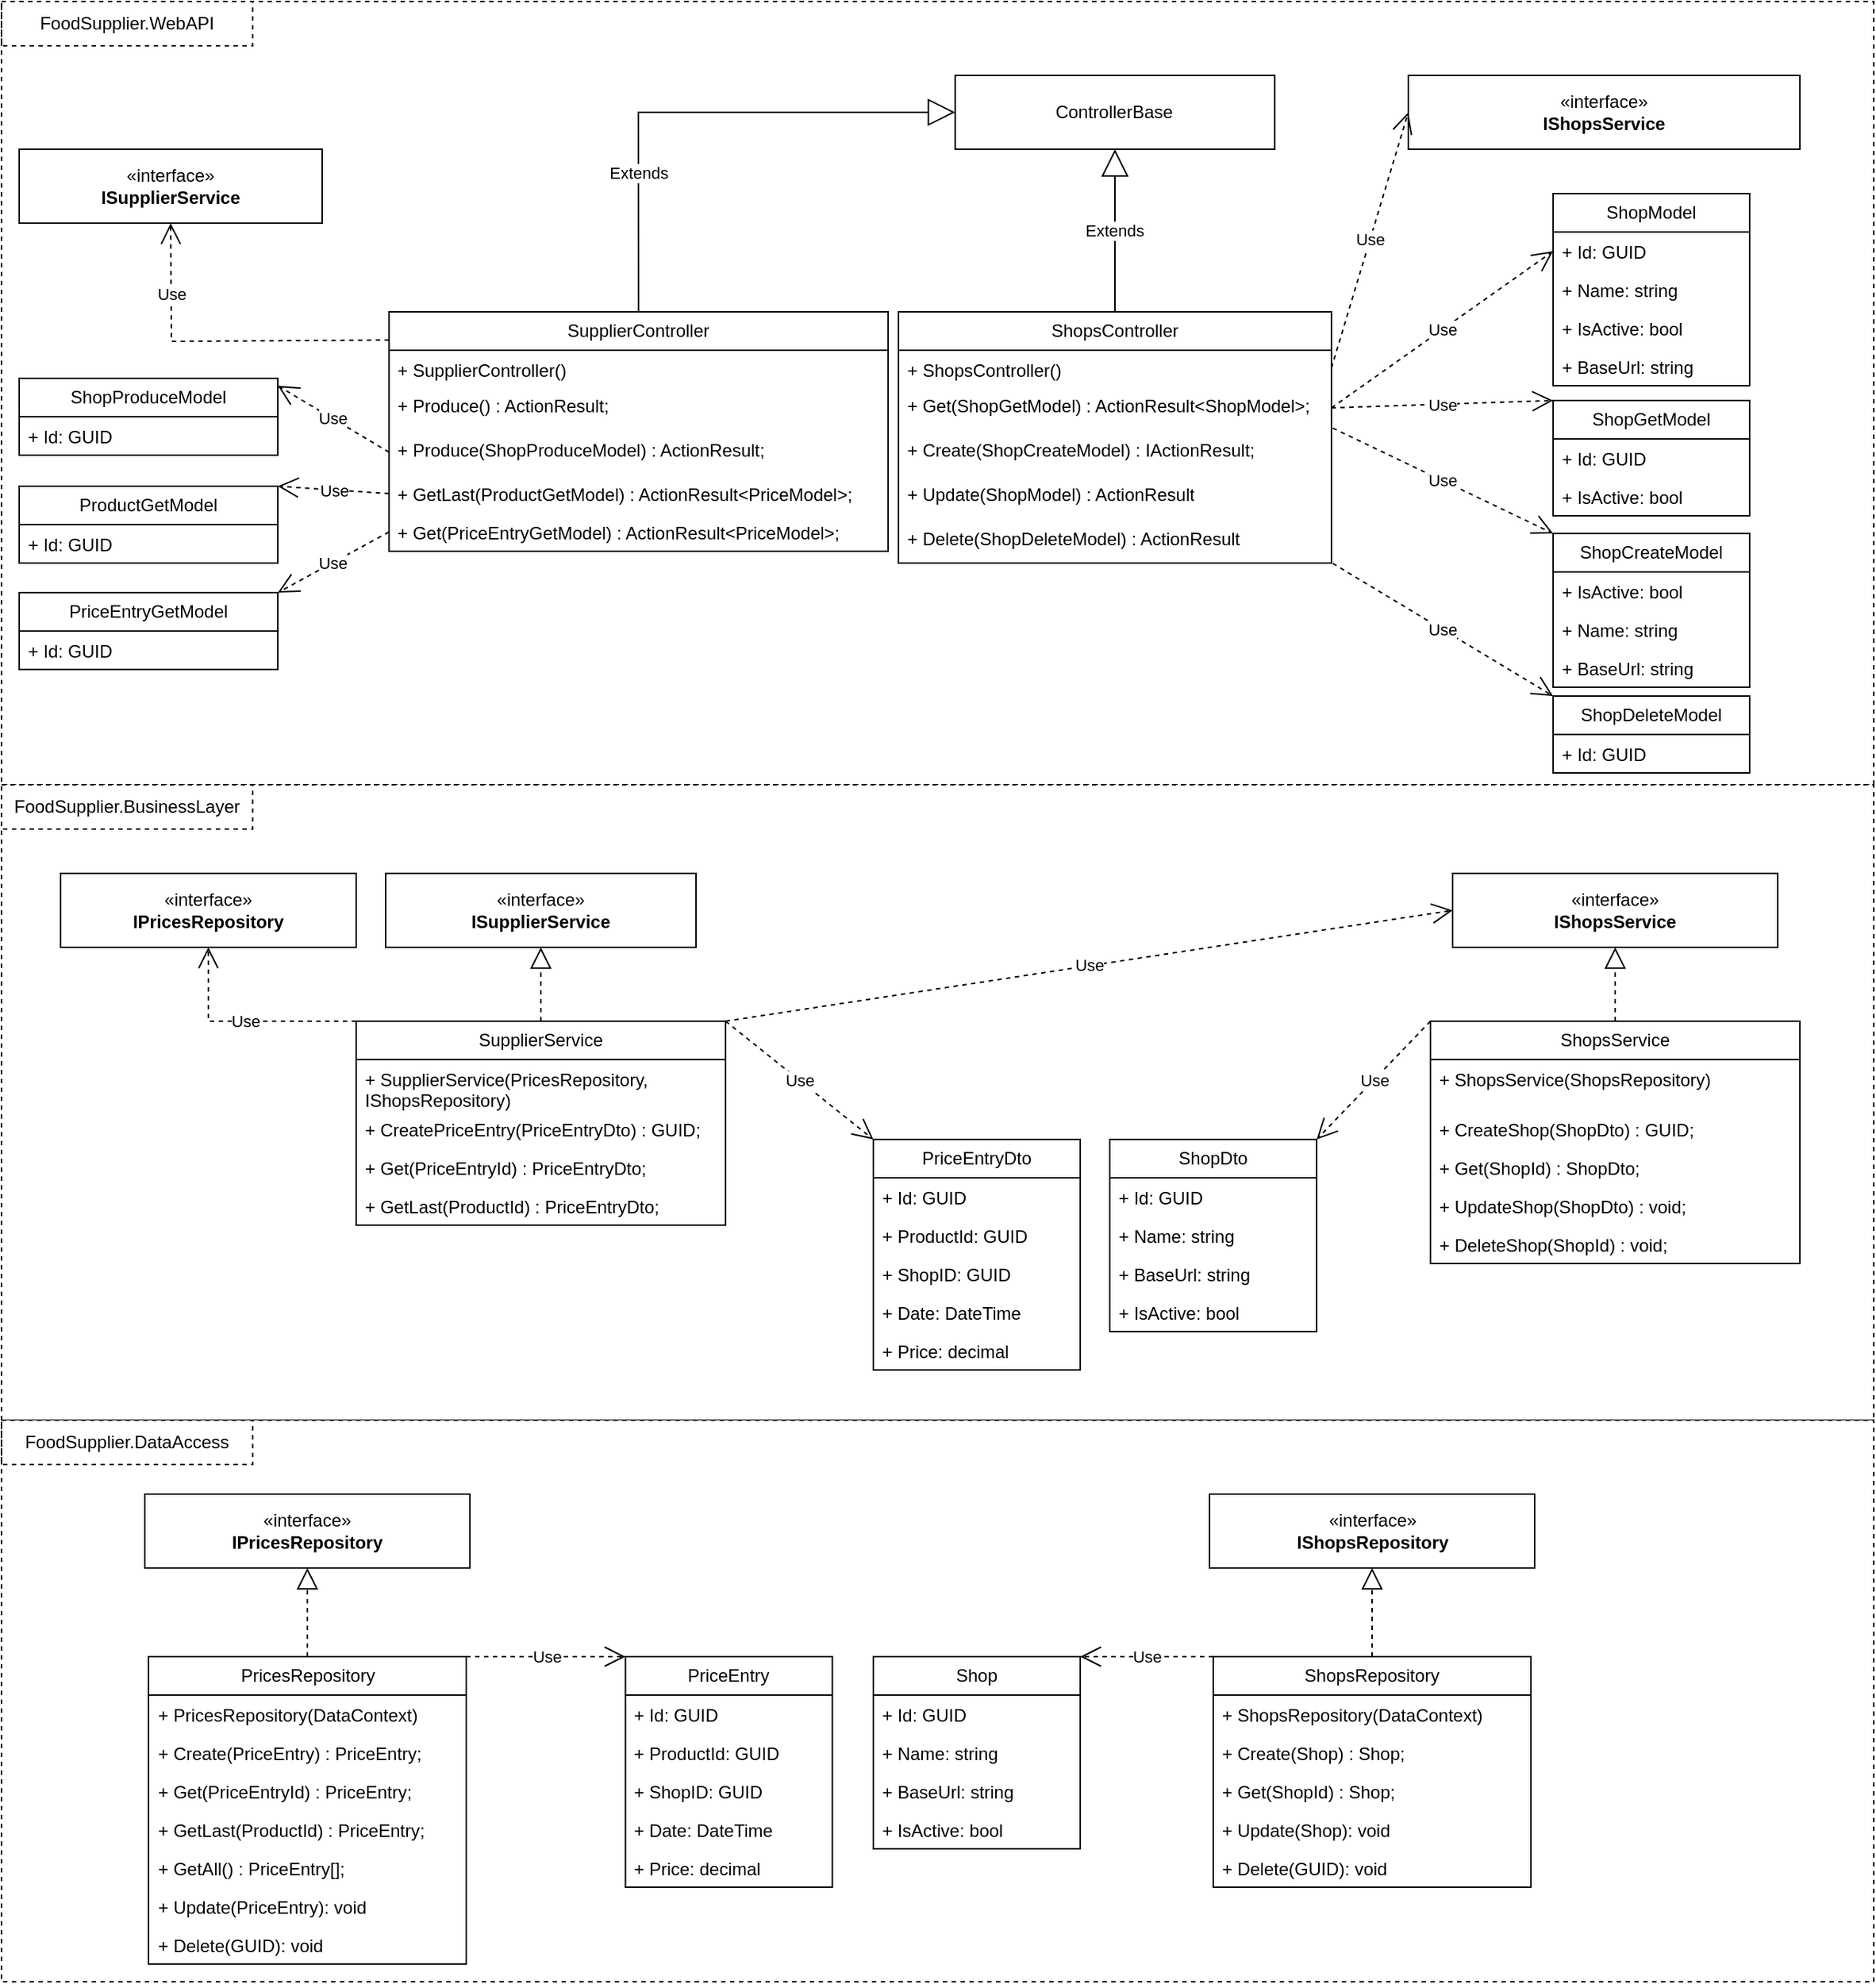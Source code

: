 <mxfile version="24.0.4" type="device">
  <diagram name="Страница — 1" id="pndvSQzrNUnPujKketo5">
    <mxGraphModel dx="2202" dy="2287" grid="1" gridSize="10" guides="1" tooltips="1" connect="1" arrows="1" fold="1" page="1" pageScale="1" pageWidth="827" pageHeight="1169" math="0" shadow="0">
      <root>
        <mxCell id="0" />
        <mxCell id="1" parent="0" />
        <mxCell id="Wt44uC0tgwkX4twTwvik-1" value="" style="rounded=0;whiteSpace=wrap;html=1;dashed=1;" vertex="1" parent="1">
          <mxGeometry x="-790" y="-1150" width="1267" height="530" as="geometry" />
        </mxCell>
        <mxCell id="Wt44uC0tgwkX4twTwvik-2" value="" style="rounded=0;whiteSpace=wrap;html=1;dashed=1;" vertex="1" parent="1">
          <mxGeometry x="-790" y="-620" width="1267" height="430" as="geometry" />
        </mxCell>
        <mxCell id="Wt44uC0tgwkX4twTwvik-3" value="" style="rounded=0;whiteSpace=wrap;html=1;dashed=1;" vertex="1" parent="1">
          <mxGeometry x="-790" y="-190" width="1267" height="380" as="geometry" />
        </mxCell>
        <mxCell id="Wt44uC0tgwkX4twTwvik-21" value="FoodSupplier.BusinessLayer" style="text;html=1;strokeColor=default;fillColor=none;align=center;verticalAlign=middle;whiteSpace=wrap;rounded=0;dashed=1;" vertex="1" parent="1">
          <mxGeometry x="-790" y="-620" width="170" height="30" as="geometry" />
        </mxCell>
        <mxCell id="Wt44uC0tgwkX4twTwvik-22" value="FoodSupplier.DataAccess" style="text;html=1;strokeColor=default;fillColor=none;align=center;verticalAlign=middle;whiteSpace=wrap;rounded=0;dashed=1;" vertex="1" parent="1">
          <mxGeometry x="-790" y="-190" width="170" height="30" as="geometry" />
        </mxCell>
        <mxCell id="Wt44uC0tgwkX4twTwvik-23" value="PricesRepository" style="swimlane;fontStyle=0;childLayout=stackLayout;horizontal=1;startSize=26;fillColor=none;horizontalStack=0;resizeParent=1;resizeParentMax=0;resizeLast=0;collapsible=1;marginBottom=0;whiteSpace=wrap;html=1;" vertex="1" parent="1">
          <mxGeometry x="-690.5" y="-30" width="215" height="208" as="geometry" />
        </mxCell>
        <mxCell id="Wt44uC0tgwkX4twTwvik-24" value="&lt;div style=&quot;text-align: center;&quot;&gt;+ PricesRepository(DataContext)&lt;/div&gt;" style="text;strokeColor=none;fillColor=none;align=left;verticalAlign=top;spacingLeft=4;spacingRight=4;overflow=hidden;rotatable=0;points=[[0,0.5],[1,0.5]];portConstraint=eastwest;whiteSpace=wrap;html=1;" vertex="1" parent="Wt44uC0tgwkX4twTwvik-23">
          <mxGeometry y="26" width="215" height="26" as="geometry" />
        </mxCell>
        <mxCell id="Wt44uC0tgwkX4twTwvik-25" value="+ Create(PriceEntry) : PriceEntry;" style="text;strokeColor=none;fillColor=none;align=left;verticalAlign=top;spacingLeft=4;spacingRight=4;overflow=hidden;rotatable=0;points=[[0,0.5],[1,0.5]];portConstraint=eastwest;whiteSpace=wrap;html=1;" vertex="1" parent="Wt44uC0tgwkX4twTwvik-23">
          <mxGeometry y="52" width="215" height="26" as="geometry" />
        </mxCell>
        <mxCell id="Wt44uC0tgwkX4twTwvik-138" value="+ Get(PriceEntryId) : PriceEntry;" style="text;strokeColor=none;fillColor=none;align=left;verticalAlign=top;spacingLeft=4;spacingRight=4;overflow=hidden;rotatable=0;points=[[0,0.5],[1,0.5]];portConstraint=eastwest;whiteSpace=wrap;html=1;" vertex="1" parent="Wt44uC0tgwkX4twTwvik-23">
          <mxGeometry y="78" width="215" height="26" as="geometry" />
        </mxCell>
        <mxCell id="Wt44uC0tgwkX4twTwvik-139" value="+ GetLast(ProductId) : PriceEntry;" style="text;strokeColor=none;fillColor=none;align=left;verticalAlign=top;spacingLeft=4;spacingRight=4;overflow=hidden;rotatable=0;points=[[0,0.5],[1,0.5]];portConstraint=eastwest;whiteSpace=wrap;html=1;" vertex="1" parent="Wt44uC0tgwkX4twTwvik-23">
          <mxGeometry y="104" width="215" height="26" as="geometry" />
        </mxCell>
        <mxCell id="Wt44uC0tgwkX4twTwvik-26" value="+ GetAll() : PriceEntry[];" style="text;strokeColor=none;fillColor=none;align=left;verticalAlign=top;spacingLeft=4;spacingRight=4;overflow=hidden;rotatable=0;points=[[0,0.5],[1,0.5]];portConstraint=eastwest;whiteSpace=wrap;html=1;" vertex="1" parent="Wt44uC0tgwkX4twTwvik-23">
          <mxGeometry y="130" width="215" height="26" as="geometry" />
        </mxCell>
        <mxCell id="Wt44uC0tgwkX4twTwvik-27" value="+ Update(PriceEntry): void" style="text;strokeColor=none;fillColor=none;align=left;verticalAlign=top;spacingLeft=4;spacingRight=4;overflow=hidden;rotatable=0;points=[[0,0.5],[1,0.5]];portConstraint=eastwest;whiteSpace=wrap;html=1;" vertex="1" parent="Wt44uC0tgwkX4twTwvik-23">
          <mxGeometry y="156" width="215" height="26" as="geometry" />
        </mxCell>
        <mxCell id="Wt44uC0tgwkX4twTwvik-28" value="+ Delete(GUID): void" style="text;strokeColor=none;fillColor=none;align=left;verticalAlign=top;spacingLeft=4;spacingRight=4;overflow=hidden;rotatable=0;points=[[0,0.5],[1,0.5]];portConstraint=eastwest;whiteSpace=wrap;html=1;" vertex="1" parent="Wt44uC0tgwkX4twTwvik-23">
          <mxGeometry y="182" width="215" height="26" as="geometry" />
        </mxCell>
        <mxCell id="Wt44uC0tgwkX4twTwvik-29" value="«interface»&lt;br&gt;&lt;b&gt;IPricesRepository&lt;/b&gt;" style="html=1;whiteSpace=wrap;" vertex="1" parent="1">
          <mxGeometry x="-693" y="-140" width="220" height="50" as="geometry" />
        </mxCell>
        <mxCell id="Wt44uC0tgwkX4twTwvik-30" value="" style="endArrow=block;dashed=1;endFill=0;endSize=12;html=1;rounded=0;entryX=0.5;entryY=1;entryDx=0;entryDy=0;exitX=0.5;exitY=0;exitDx=0;exitDy=0;" edge="1" parent="1" source="Wt44uC0tgwkX4twTwvik-23" target="Wt44uC0tgwkX4twTwvik-29">
          <mxGeometry width="160" relative="1" as="geometry">
            <mxPoint x="-582.5" y="-40" as="sourcePoint" />
            <mxPoint x="-780.5" y="-111" as="targetPoint" />
          </mxGeometry>
        </mxCell>
        <mxCell id="Wt44uC0tgwkX4twTwvik-31" value="Shop" style="swimlane;fontStyle=0;childLayout=stackLayout;horizontal=1;startSize=26;fillColor=none;horizontalStack=0;resizeParent=1;resizeParentMax=0;resizeLast=0;collapsible=1;marginBottom=0;whiteSpace=wrap;html=1;" vertex="1" parent="1">
          <mxGeometry x="-200" y="-30" width="140" height="130" as="geometry" />
        </mxCell>
        <mxCell id="Wt44uC0tgwkX4twTwvik-32" value="+ Id: GUID" style="text;strokeColor=none;fillColor=none;align=left;verticalAlign=top;spacingLeft=4;spacingRight=4;overflow=hidden;rotatable=0;points=[[0,0.5],[1,0.5]];portConstraint=eastwest;whiteSpace=wrap;html=1;" vertex="1" parent="Wt44uC0tgwkX4twTwvik-31">
          <mxGeometry y="26" width="140" height="26" as="geometry" />
        </mxCell>
        <mxCell id="Wt44uC0tgwkX4twTwvik-199" value="+ Name: string" style="text;strokeColor=none;fillColor=none;align=left;verticalAlign=top;spacingLeft=4;spacingRight=4;overflow=hidden;rotatable=0;points=[[0,0.5],[1,0.5]];portConstraint=eastwest;whiteSpace=wrap;html=1;" vertex="1" parent="Wt44uC0tgwkX4twTwvik-31">
          <mxGeometry y="52" width="140" height="26" as="geometry" />
        </mxCell>
        <mxCell id="Wt44uC0tgwkX4twTwvik-110" value="+ BaseUrl: string" style="text;strokeColor=none;fillColor=none;align=left;verticalAlign=top;spacingLeft=4;spacingRight=4;overflow=hidden;rotatable=0;points=[[0,0.5],[1,0.5]];portConstraint=eastwest;whiteSpace=wrap;html=1;" vertex="1" parent="Wt44uC0tgwkX4twTwvik-31">
          <mxGeometry y="78" width="140" height="26" as="geometry" />
        </mxCell>
        <mxCell id="Wt44uC0tgwkX4twTwvik-111" value="+ IsActive: bool" style="text;strokeColor=none;fillColor=none;align=left;verticalAlign=top;spacingLeft=4;spacingRight=4;overflow=hidden;rotatable=0;points=[[0,0.5],[1,0.5]];portConstraint=eastwest;whiteSpace=wrap;html=1;" vertex="1" parent="Wt44uC0tgwkX4twTwvik-31">
          <mxGeometry y="104" width="140" height="26" as="geometry" />
        </mxCell>
        <mxCell id="Wt44uC0tgwkX4twTwvik-39" value="FoodSupplier.WebAPI" style="text;html=1;strokeColor=default;fillColor=none;align=center;verticalAlign=middle;whiteSpace=wrap;rounded=0;dashed=1;" vertex="1" parent="1">
          <mxGeometry x="-790" y="-1150" width="170" height="30" as="geometry" />
        </mxCell>
        <mxCell id="Wt44uC0tgwkX4twTwvik-41" value="Use" style="endArrow=open;endSize=12;dashed=1;html=1;rounded=0;entryX=1;entryY=0;entryDx=0;entryDy=0;exitX=0;exitY=0;exitDx=0;exitDy=0;" edge="1" parent="1" target="Wt44uC0tgwkX4twTwvik-31" source="Wt44uC0tgwkX4twTwvik-154">
          <mxGeometry width="160" relative="1" as="geometry">
            <mxPoint x="-473" y="-20" as="sourcePoint" />
            <mxPoint x="-430" y="-102.5" as="targetPoint" />
          </mxGeometry>
        </mxCell>
        <mxCell id="Wt44uC0tgwkX4twTwvik-42" value="ShopsController" style="swimlane;fontStyle=0;childLayout=stackLayout;horizontal=1;startSize=26;fillColor=none;horizontalStack=0;resizeParent=1;resizeParentMax=0;resizeLast=0;collapsible=1;marginBottom=0;whiteSpace=wrap;html=1;" vertex="1" parent="1">
          <mxGeometry x="-183" y="-940" width="293" height="170" as="geometry" />
        </mxCell>
        <mxCell id="Wt44uC0tgwkX4twTwvik-43" value="&lt;div style=&quot;text-align: center;&quot;&gt;+ ShopsController()&lt;/div&gt;&lt;b style=&quot;border-color: var(--border-color); text-align: center;&quot;&gt;&lt;br&gt;&lt;/b&gt;" style="text;strokeColor=none;fillColor=none;align=left;verticalAlign=top;spacingLeft=4;spacingRight=4;overflow=hidden;rotatable=0;points=[[0,0.5],[1,0.5]];portConstraint=eastwest;whiteSpace=wrap;html=1;" vertex="1" parent="Wt44uC0tgwkX4twTwvik-42">
          <mxGeometry y="26" width="293" height="24" as="geometry" />
        </mxCell>
        <mxCell id="Wt44uC0tgwkX4twTwvik-182" value="+ Get(ShopGetModel) : ActionResult&amp;lt;ShopModel&amp;gt;;" style="text;strokeColor=none;fillColor=none;align=left;verticalAlign=top;spacingLeft=4;spacingRight=4;overflow=hidden;rotatable=0;points=[[0,0.5],[1,0.5]];portConstraint=eastwest;whiteSpace=wrap;html=1;" vertex="1" parent="Wt44uC0tgwkX4twTwvik-42">
          <mxGeometry y="50" width="293" height="30" as="geometry" />
        </mxCell>
        <mxCell id="Wt44uC0tgwkX4twTwvik-44" value="+ Create(ShopCreateModel) : IActionResult;" style="text;strokeColor=none;fillColor=none;align=left;verticalAlign=top;spacingLeft=4;spacingRight=4;overflow=hidden;rotatable=0;points=[[0,0.5],[1,0.5]];portConstraint=eastwest;whiteSpace=wrap;html=1;" vertex="1" parent="Wt44uC0tgwkX4twTwvik-42">
          <mxGeometry y="80" width="293" height="30" as="geometry" />
        </mxCell>
        <mxCell id="Wt44uC0tgwkX4twTwvik-180" value="+ Update(ShopModel) : ActionResult" style="text;strokeColor=none;fillColor=none;align=left;verticalAlign=top;spacingLeft=4;spacingRight=4;overflow=hidden;rotatable=0;points=[[0,0.5],[1,0.5]];portConstraint=eastwest;whiteSpace=wrap;html=1;" vertex="1" parent="Wt44uC0tgwkX4twTwvik-42">
          <mxGeometry y="110" width="293" height="30" as="geometry" />
        </mxCell>
        <mxCell id="Wt44uC0tgwkX4twTwvik-181" value="+ Delete(ShopDeleteModel) : ActionResult" style="text;strokeColor=none;fillColor=none;align=left;verticalAlign=top;spacingLeft=4;spacingRight=4;overflow=hidden;rotatable=0;points=[[0,0.5],[1,0.5]];portConstraint=eastwest;whiteSpace=wrap;html=1;" vertex="1" parent="Wt44uC0tgwkX4twTwvik-42">
          <mxGeometry y="140" width="293" height="30" as="geometry" />
        </mxCell>
        <mxCell id="Wt44uC0tgwkX4twTwvik-67" value="Extends" style="endArrow=block;endSize=16;endFill=0;html=1;rounded=0;entryX=0.5;entryY=1;entryDx=0;entryDy=0;" edge="1" parent="1" source="Wt44uC0tgwkX4twTwvik-42" target="Wt44uC0tgwkX4twTwvik-68">
          <mxGeometry width="160" relative="1" as="geometry">
            <mxPoint x="137" y="-850" as="sourcePoint" />
            <mxPoint x="208.392" y="-991" as="targetPoint" />
          </mxGeometry>
        </mxCell>
        <mxCell id="Wt44uC0tgwkX4twTwvik-68" value="ControllerBase" style="html=1;whiteSpace=wrap;" vertex="1" parent="1">
          <mxGeometry x="-144.63" y="-1100" width="216.25" height="50" as="geometry" />
        </mxCell>
        <mxCell id="Wt44uC0tgwkX4twTwvik-70" value="«interface»&lt;br&gt;&lt;b&gt;IShopsService&lt;/b&gt;" style="html=1;whiteSpace=wrap;" vertex="1" parent="1">
          <mxGeometry x="162" y="-1100" width="265" height="50" as="geometry" />
        </mxCell>
        <mxCell id="Wt44uC0tgwkX4twTwvik-73" value="Use" style="endArrow=open;endSize=12;dashed=1;html=1;rounded=0;entryX=0;entryY=0.5;entryDx=0;entryDy=0;exitX=1;exitY=0.5;exitDx=0;exitDy=0;" edge="1" parent="1" source="Wt44uC0tgwkX4twTwvik-43" target="Wt44uC0tgwkX4twTwvik-70">
          <mxGeometry width="160" relative="1" as="geometry">
            <mxPoint x="197" y="-730" as="sourcePoint" />
            <mxPoint x="357" y="-730" as="targetPoint" />
          </mxGeometry>
        </mxCell>
        <mxCell id="Wt44uC0tgwkX4twTwvik-75" value="ShopModel" style="swimlane;fontStyle=0;childLayout=stackLayout;horizontal=1;startSize=26;fillColor=none;horizontalStack=0;resizeParent=1;resizeParentMax=0;resizeLast=0;collapsible=1;marginBottom=0;whiteSpace=wrap;html=1;" vertex="1" parent="1">
          <mxGeometry x="260" y="-1020" width="133" height="130" as="geometry" />
        </mxCell>
        <mxCell id="Wt44uC0tgwkX4twTwvik-76" value="+ Id: GUID" style="text;strokeColor=none;fillColor=none;align=left;verticalAlign=top;spacingLeft=4;spacingRight=4;overflow=hidden;rotatable=0;points=[[0,0.5],[1,0.5]];portConstraint=eastwest;whiteSpace=wrap;html=1;" vertex="1" parent="Wt44uC0tgwkX4twTwvik-75">
          <mxGeometry y="26" width="133" height="26" as="geometry" />
        </mxCell>
        <mxCell id="Wt44uC0tgwkX4twTwvik-204" value="+ Name: string" style="text;strokeColor=none;fillColor=none;align=left;verticalAlign=top;spacingLeft=4;spacingRight=4;overflow=hidden;rotatable=0;points=[[0,0.5],[1,0.5]];portConstraint=eastwest;whiteSpace=wrap;html=1;" vertex="1" parent="Wt44uC0tgwkX4twTwvik-75">
          <mxGeometry y="52" width="133" height="26" as="geometry" />
        </mxCell>
        <mxCell id="Wt44uC0tgwkX4twTwvik-184" value="+ IsActive: bool" style="text;strokeColor=none;fillColor=none;align=left;verticalAlign=top;spacingLeft=4;spacingRight=4;overflow=hidden;rotatable=0;points=[[0,0.5],[1,0.5]];portConstraint=eastwest;whiteSpace=wrap;html=1;" vertex="1" parent="Wt44uC0tgwkX4twTwvik-75">
          <mxGeometry y="78" width="133" height="26" as="geometry" />
        </mxCell>
        <mxCell id="Wt44uC0tgwkX4twTwvik-183" value="+ BaseUrl: string" style="text;strokeColor=none;fillColor=none;align=left;verticalAlign=top;spacingLeft=4;spacingRight=4;overflow=hidden;rotatable=0;points=[[0,0.5],[1,0.5]];portConstraint=eastwest;whiteSpace=wrap;html=1;" vertex="1" parent="Wt44uC0tgwkX4twTwvik-75">
          <mxGeometry y="104" width="133" height="26" as="geometry" />
        </mxCell>
        <mxCell id="Wt44uC0tgwkX4twTwvik-77" value="Use" style="endArrow=open;endSize=12;dashed=1;html=1;rounded=0;entryX=0;entryY=0.5;entryDx=0;entryDy=0;exitX=1;exitY=0.5;exitDx=0;exitDy=0;" edge="1" parent="1" source="Wt44uC0tgwkX4twTwvik-182" target="Wt44uC0tgwkX4twTwvik-76">
          <mxGeometry width="160" relative="1" as="geometry">
            <mxPoint x="197" y="-730" as="sourcePoint" />
            <mxPoint x="357" y="-730" as="targetPoint" />
          </mxGeometry>
        </mxCell>
        <mxCell id="Wt44uC0tgwkX4twTwvik-83" value="SupplierController" style="swimlane;fontStyle=0;childLayout=stackLayout;horizontal=1;startSize=26;fillColor=none;horizontalStack=0;resizeParent=1;resizeParentMax=0;resizeLast=0;collapsible=1;marginBottom=0;whiteSpace=wrap;html=1;" vertex="1" parent="1">
          <mxGeometry x="-527.75" y="-940" width="337.75" height="162" as="geometry" />
        </mxCell>
        <mxCell id="Wt44uC0tgwkX4twTwvik-84" value="&lt;div style=&quot;text-align: center;&quot;&gt;+ SupplierController()&lt;/div&gt;&lt;b style=&quot;border-color: var(--border-color); text-align: center;&quot;&gt;&lt;br&gt;&lt;/b&gt;" style="text;strokeColor=none;fillColor=none;align=left;verticalAlign=top;spacingLeft=4;spacingRight=4;overflow=hidden;rotatable=0;points=[[0,0.5],[1,0.5]];portConstraint=eastwest;whiteSpace=wrap;html=1;" vertex="1" parent="Wt44uC0tgwkX4twTwvik-83">
          <mxGeometry y="26" width="337.75" height="24" as="geometry" />
        </mxCell>
        <mxCell id="Wt44uC0tgwkX4twTwvik-86" value="+ Produce() : ActionResult;" style="text;strokeColor=none;fillColor=none;align=left;verticalAlign=top;spacingLeft=4;spacingRight=4;overflow=hidden;rotatable=0;points=[[0,0.5],[1,0.5]];portConstraint=eastwest;whiteSpace=wrap;html=1;" vertex="1" parent="Wt44uC0tgwkX4twTwvik-83">
          <mxGeometry y="50" width="337.75" height="30" as="geometry" />
        </mxCell>
        <mxCell id="Wt44uC0tgwkX4twTwvik-208" value="+ Produce(ShopProduceModel) : ActionResult;" style="text;strokeColor=none;fillColor=none;align=left;verticalAlign=top;spacingLeft=4;spacingRight=4;overflow=hidden;rotatable=0;points=[[0,0.5],[1,0.5]];portConstraint=eastwest;whiteSpace=wrap;html=1;" vertex="1" parent="Wt44uC0tgwkX4twTwvik-83">
          <mxGeometry y="80" width="337.75" height="30" as="geometry" />
        </mxCell>
        <mxCell id="Wt44uC0tgwkX4twTwvik-207" value="+ GetLast(ProductGetModel) : ActionResult&amp;lt;PriceModel&amp;gt;;" style="text;strokeColor=none;fillColor=none;align=left;verticalAlign=top;spacingLeft=4;spacingRight=4;overflow=hidden;rotatable=0;points=[[0,0.5],[1,0.5]];portConstraint=eastwest;whiteSpace=wrap;html=1;" vertex="1" parent="Wt44uC0tgwkX4twTwvik-83">
          <mxGeometry y="110" width="337.75" height="26" as="geometry" />
        </mxCell>
        <mxCell id="Wt44uC0tgwkX4twTwvik-206" value="+ Get(PriceEntryGetModel) : ActionResult&amp;lt;PriceModel&amp;gt;;" style="text;strokeColor=none;fillColor=none;align=left;verticalAlign=top;spacingLeft=4;spacingRight=4;overflow=hidden;rotatable=0;points=[[0,0.5],[1,0.5]];portConstraint=eastwest;whiteSpace=wrap;html=1;" vertex="1" parent="Wt44uC0tgwkX4twTwvik-83">
          <mxGeometry y="136" width="337.75" height="26" as="geometry" />
        </mxCell>
        <mxCell id="Wt44uC0tgwkX4twTwvik-89" value="Extends" style="endArrow=block;endSize=16;endFill=0;html=1;rounded=0;entryX=0;entryY=0.5;entryDx=0;entryDy=0;exitX=0.5;exitY=0;exitDx=0;exitDy=0;" edge="1" parent="1" source="Wt44uC0tgwkX4twTwvik-83" target="Wt44uC0tgwkX4twTwvik-68">
          <mxGeometry x="-0.461" width="160" relative="1" as="geometry">
            <mxPoint x="-363" y="-750" as="sourcePoint" />
            <mxPoint x="-203" y="-750" as="targetPoint" />
            <Array as="points">
              <mxPoint x="-359" y="-1075" />
            </Array>
            <mxPoint as="offset" />
          </mxGeometry>
        </mxCell>
        <mxCell id="Wt44uC0tgwkX4twTwvik-91" value="«interface»&lt;br&gt;&lt;b&gt;ISupplierService&lt;/b&gt;" style="html=1;whiteSpace=wrap;" vertex="1" parent="1">
          <mxGeometry x="-778" y="-1050" width="205" height="50" as="geometry" />
        </mxCell>
        <mxCell id="Wt44uC0tgwkX4twTwvik-93" value="Use" style="endArrow=open;endSize=12;dashed=1;html=1;rounded=0;entryX=0.5;entryY=1;entryDx=0;entryDy=0;exitX=0;exitY=0.118;exitDx=0;exitDy=0;exitPerimeter=0;" edge="1" parent="1" source="Wt44uC0tgwkX4twTwvik-83" target="Wt44uC0tgwkX4twTwvik-91">
          <mxGeometry x="0.578" width="160" relative="1" as="geometry">
            <mxPoint x="-363" y="-790" as="sourcePoint" />
            <mxPoint x="-203" y="-790" as="targetPoint" />
            <Array as="points">
              <mxPoint x="-675" y="-920" />
            </Array>
            <mxPoint as="offset" />
          </mxGeometry>
        </mxCell>
        <mxCell id="Wt44uC0tgwkX4twTwvik-98" value="&lt;span style=&quot;text-align: left;&quot;&gt;ShopProduceModel&lt;/span&gt;" style="swimlane;fontStyle=0;childLayout=stackLayout;horizontal=1;startSize=26;fillColor=none;horizontalStack=0;resizeParent=1;resizeParentMax=0;resizeLast=0;collapsible=1;marginBottom=0;whiteSpace=wrap;html=1;" vertex="1" parent="1">
          <mxGeometry x="-778" y="-895" width="175" height="52" as="geometry" />
        </mxCell>
        <mxCell id="Wt44uC0tgwkX4twTwvik-209" value="+ Id: GUID" style="text;strokeColor=none;fillColor=none;align=left;verticalAlign=top;spacingLeft=4;spacingRight=4;overflow=hidden;rotatable=0;points=[[0,0.5],[1,0.5]];portConstraint=eastwest;whiteSpace=wrap;html=1;" vertex="1" parent="Wt44uC0tgwkX4twTwvik-98">
          <mxGeometry y="26" width="175" height="26" as="geometry" />
        </mxCell>
        <mxCell id="Wt44uC0tgwkX4twTwvik-108" value="Use" style="endArrow=open;endSize=12;dashed=1;html=1;rounded=0;entryX=1;entryY=0.096;entryDx=0;entryDy=0;entryPerimeter=0;exitX=0;exitY=0.5;exitDx=0;exitDy=0;" edge="1" parent="1" source="Wt44uC0tgwkX4twTwvik-208" target="Wt44uC0tgwkX4twTwvik-98">
          <mxGeometry width="160" relative="1" as="geometry">
            <mxPoint x="-527.75" y="-875" as="sourcePoint" />
            <mxPoint x="-203" y="-670" as="targetPoint" />
          </mxGeometry>
        </mxCell>
        <mxCell id="Wt44uC0tgwkX4twTwvik-112" value="PriceEntry" style="swimlane;fontStyle=0;childLayout=stackLayout;horizontal=1;startSize=26;fillColor=none;horizontalStack=0;resizeParent=1;resizeParentMax=0;resizeLast=0;collapsible=1;marginBottom=0;whiteSpace=wrap;html=1;" vertex="1" parent="1">
          <mxGeometry x="-367.75" y="-30" width="140" height="156" as="geometry">
            <mxRectangle x="-358" y="164" width="100" height="30" as="alternateBounds" />
          </mxGeometry>
        </mxCell>
        <mxCell id="Wt44uC0tgwkX4twTwvik-113" value="+ Id: GUID" style="text;strokeColor=none;fillColor=none;align=left;verticalAlign=top;spacingLeft=4;spacingRight=4;overflow=hidden;rotatable=0;points=[[0,0.5],[1,0.5]];portConstraint=eastwest;whiteSpace=wrap;html=1;" vertex="1" parent="Wt44uC0tgwkX4twTwvik-112">
          <mxGeometry y="26" width="140" height="26" as="geometry" />
        </mxCell>
        <mxCell id="Wt44uC0tgwkX4twTwvik-114" value="+ ProductId: GUID" style="text;strokeColor=none;fillColor=none;align=left;verticalAlign=top;spacingLeft=4;spacingRight=4;overflow=hidden;rotatable=0;points=[[0,0.5],[1,0.5]];portConstraint=eastwest;whiteSpace=wrap;html=1;" vertex="1" parent="Wt44uC0tgwkX4twTwvik-112">
          <mxGeometry y="52" width="140" height="26" as="geometry" />
        </mxCell>
        <mxCell id="Wt44uC0tgwkX4twTwvik-115" value="+ ShopID: GUID" style="text;strokeColor=none;fillColor=none;align=left;verticalAlign=top;spacingLeft=4;spacingRight=4;overflow=hidden;rotatable=0;points=[[0,0.5],[1,0.5]];portConstraint=eastwest;whiteSpace=wrap;html=1;" vertex="1" parent="Wt44uC0tgwkX4twTwvik-112">
          <mxGeometry y="78" width="140" height="26" as="geometry" />
        </mxCell>
        <mxCell id="Wt44uC0tgwkX4twTwvik-116" value="+ Date: DateTime&lt;div&gt;&lt;br&gt;&lt;/div&gt;" style="text;strokeColor=none;fillColor=none;align=left;verticalAlign=top;spacingLeft=4;spacingRight=4;overflow=hidden;rotatable=0;points=[[0,0.5],[1,0.5]];portConstraint=eastwest;whiteSpace=wrap;html=1;" vertex="1" parent="Wt44uC0tgwkX4twTwvik-112">
          <mxGeometry y="104" width="140" height="26" as="geometry" />
        </mxCell>
        <mxCell id="Wt44uC0tgwkX4twTwvik-117" value="+ Price: decimal&lt;div&gt;&lt;br&gt;&lt;/div&gt;" style="text;strokeColor=none;fillColor=none;align=left;verticalAlign=top;spacingLeft=4;spacingRight=4;overflow=hidden;rotatable=0;points=[[0,0.5],[1,0.5]];portConstraint=eastwest;whiteSpace=wrap;html=1;" vertex="1" parent="Wt44uC0tgwkX4twTwvik-112">
          <mxGeometry y="130" width="140" height="26" as="geometry" />
        </mxCell>
        <mxCell id="Wt44uC0tgwkX4twTwvik-118" value="Use" style="endArrow=open;endSize=12;dashed=1;html=1;rounded=0;exitX=1;exitY=0;exitDx=0;exitDy=0;entryX=0;entryY=0;entryDx=0;entryDy=0;" edge="1" parent="1" source="Wt44uC0tgwkX4twTwvik-23" target="Wt44uC0tgwkX4twTwvik-112">
          <mxGeometry width="160" relative="1" as="geometry">
            <mxPoint x="-463" y="-10" as="sourcePoint" />
            <mxPoint x="-391" y="-143" as="targetPoint" />
          </mxGeometry>
        </mxCell>
        <mxCell id="Wt44uC0tgwkX4twTwvik-130" value="SupplierService" style="swimlane;fontStyle=0;childLayout=stackLayout;horizontal=1;startSize=26;fillColor=none;horizontalStack=0;resizeParent=1;resizeParentMax=0;resizeLast=0;collapsible=1;marginBottom=0;whiteSpace=wrap;html=1;" vertex="1" parent="1">
          <mxGeometry x="-550" y="-460" width="250" height="138" as="geometry" />
        </mxCell>
        <mxCell id="Wt44uC0tgwkX4twTwvik-131" value="&lt;div style=&quot;&quot;&gt;+&amp;nbsp;SupplierService(PricesRepository, IShopsRepository)&lt;/div&gt;" style="text;strokeColor=none;fillColor=none;align=left;verticalAlign=top;spacingLeft=4;spacingRight=4;overflow=hidden;rotatable=0;points=[[0,0.5],[1,0.5]];portConstraint=eastwest;whiteSpace=wrap;html=1;" vertex="1" parent="Wt44uC0tgwkX4twTwvik-130">
          <mxGeometry y="26" width="250" height="34" as="geometry" />
        </mxCell>
        <mxCell id="Wt44uC0tgwkX4twTwvik-132" value="+ CreatePriceEntry(PriceEntryDto) : GUID;" style="text;strokeColor=none;fillColor=none;align=left;verticalAlign=top;spacingLeft=4;spacingRight=4;overflow=hidden;rotatable=0;points=[[0,0.5],[1,0.5]];portConstraint=eastwest;whiteSpace=wrap;html=1;" vertex="1" parent="Wt44uC0tgwkX4twTwvik-130">
          <mxGeometry y="60" width="250" height="26" as="geometry" />
        </mxCell>
        <mxCell id="Wt44uC0tgwkX4twTwvik-146" value="+ Get(PriceEntryId) : PriceEntryDto;" style="text;strokeColor=none;fillColor=none;align=left;verticalAlign=top;spacingLeft=4;spacingRight=4;overflow=hidden;rotatable=0;points=[[0,0.5],[1,0.5]];portConstraint=eastwest;whiteSpace=wrap;html=1;" vertex="1" parent="Wt44uC0tgwkX4twTwvik-130">
          <mxGeometry y="86" width="250" height="26" as="geometry" />
        </mxCell>
        <mxCell id="Wt44uC0tgwkX4twTwvik-147" value="+ GetLast(ProductId) : PriceEntryDto;" style="text;strokeColor=none;fillColor=none;align=left;verticalAlign=top;spacingLeft=4;spacingRight=4;overflow=hidden;rotatable=0;points=[[0,0.5],[1,0.5]];portConstraint=eastwest;whiteSpace=wrap;html=1;" vertex="1" parent="Wt44uC0tgwkX4twTwvik-130">
          <mxGeometry y="112" width="250" height="26" as="geometry" />
        </mxCell>
        <mxCell id="Wt44uC0tgwkX4twTwvik-140" value="PriceEntryDto" style="swimlane;fontStyle=0;childLayout=stackLayout;horizontal=1;startSize=26;fillColor=none;horizontalStack=0;resizeParent=1;resizeParentMax=0;resizeLast=0;collapsible=1;marginBottom=0;whiteSpace=wrap;html=1;" vertex="1" parent="1">
          <mxGeometry x="-200" y="-380" width="140" height="156" as="geometry">
            <mxRectangle x="-358" y="164" width="100" height="30" as="alternateBounds" />
          </mxGeometry>
        </mxCell>
        <mxCell id="Wt44uC0tgwkX4twTwvik-141" value="+ Id: GUID" style="text;strokeColor=none;fillColor=none;align=left;verticalAlign=top;spacingLeft=4;spacingRight=4;overflow=hidden;rotatable=0;points=[[0,0.5],[1,0.5]];portConstraint=eastwest;whiteSpace=wrap;html=1;" vertex="1" parent="Wt44uC0tgwkX4twTwvik-140">
          <mxGeometry y="26" width="140" height="26" as="geometry" />
        </mxCell>
        <mxCell id="Wt44uC0tgwkX4twTwvik-142" value="+ ProductId: GUID" style="text;strokeColor=none;fillColor=none;align=left;verticalAlign=top;spacingLeft=4;spacingRight=4;overflow=hidden;rotatable=0;points=[[0,0.5],[1,0.5]];portConstraint=eastwest;whiteSpace=wrap;html=1;" vertex="1" parent="Wt44uC0tgwkX4twTwvik-140">
          <mxGeometry y="52" width="140" height="26" as="geometry" />
        </mxCell>
        <mxCell id="Wt44uC0tgwkX4twTwvik-143" value="+ ShopID: GUID" style="text;strokeColor=none;fillColor=none;align=left;verticalAlign=top;spacingLeft=4;spacingRight=4;overflow=hidden;rotatable=0;points=[[0,0.5],[1,0.5]];portConstraint=eastwest;whiteSpace=wrap;html=1;" vertex="1" parent="Wt44uC0tgwkX4twTwvik-140">
          <mxGeometry y="78" width="140" height="26" as="geometry" />
        </mxCell>
        <mxCell id="Wt44uC0tgwkX4twTwvik-144" value="+ Date: DateTime&lt;div&gt;&lt;br&gt;&lt;/div&gt;" style="text;strokeColor=none;fillColor=none;align=left;verticalAlign=top;spacingLeft=4;spacingRight=4;overflow=hidden;rotatable=0;points=[[0,0.5],[1,0.5]];portConstraint=eastwest;whiteSpace=wrap;html=1;" vertex="1" parent="Wt44uC0tgwkX4twTwvik-140">
          <mxGeometry y="104" width="140" height="26" as="geometry" />
        </mxCell>
        <mxCell id="Wt44uC0tgwkX4twTwvik-145" value="+ Price: decimal&lt;div&gt;&lt;br&gt;&lt;/div&gt;" style="text;strokeColor=none;fillColor=none;align=left;verticalAlign=top;spacingLeft=4;spacingRight=4;overflow=hidden;rotatable=0;points=[[0,0.5],[1,0.5]];portConstraint=eastwest;whiteSpace=wrap;html=1;" vertex="1" parent="Wt44uC0tgwkX4twTwvik-140">
          <mxGeometry y="130" width="140" height="26" as="geometry" />
        </mxCell>
        <mxCell id="Wt44uC0tgwkX4twTwvik-149" value="Use" style="endArrow=open;endSize=12;dashed=1;html=1;rounded=0;entryX=0;entryY=0;entryDx=0;entryDy=0;exitX=1;exitY=0;exitDx=0;exitDy=0;" edge="1" parent="1" source="Wt44uC0tgwkX4twTwvik-130" target="Wt44uC0tgwkX4twTwvik-140">
          <mxGeometry width="160" relative="1" as="geometry">
            <mxPoint x="-300" y="-347" as="sourcePoint" />
            <mxPoint x="-196" y="-470" as="targetPoint" />
          </mxGeometry>
        </mxCell>
        <mxCell id="Wt44uC0tgwkX4twTwvik-150" value="«interface»&lt;br&gt;&lt;b&gt;ISupplierService&lt;/b&gt;" style="html=1;whiteSpace=wrap;" vertex="1" parent="1">
          <mxGeometry x="-530" y="-560" width="210" height="50" as="geometry" />
        </mxCell>
        <mxCell id="Wt44uC0tgwkX4twTwvik-151" value="" style="endArrow=block;dashed=1;endFill=0;endSize=12;html=1;rounded=0;entryX=0.5;entryY=1;entryDx=0;entryDy=0;exitX=0.5;exitY=0;exitDx=0;exitDy=0;" edge="1" parent="1" target="Wt44uC0tgwkX4twTwvik-150" source="Wt44uC0tgwkX4twTwvik-130">
          <mxGeometry width="160" relative="1" as="geometry">
            <mxPoint x="-377" y="-550" as="sourcePoint" />
            <mxPoint x="-466.25" y="-691" as="targetPoint" />
          </mxGeometry>
        </mxCell>
        <mxCell id="Wt44uC0tgwkX4twTwvik-152" value="«interface»&lt;br&gt;&lt;b&gt;IPricesRepository&lt;/b&gt;" style="html=1;whiteSpace=wrap;" vertex="1" parent="1">
          <mxGeometry x="-750" y="-560" width="200" height="50" as="geometry" />
        </mxCell>
        <mxCell id="Wt44uC0tgwkX4twTwvik-153" value="Use" style="endArrow=open;endSize=12;dashed=1;html=1;rounded=0;entryX=0.5;entryY=1;entryDx=0;entryDy=0;exitX=0;exitY=0;exitDx=0;exitDy=0;" edge="1" parent="1" source="Wt44uC0tgwkX4twTwvik-130" target="Wt44uC0tgwkX4twTwvik-152">
          <mxGeometry width="160" relative="1" as="geometry">
            <mxPoint x="-750" y="-360" as="sourcePoint" />
            <mxPoint x="-610" y="-410" as="targetPoint" />
            <Array as="points">
              <mxPoint x="-650" y="-460" />
            </Array>
          </mxGeometry>
        </mxCell>
        <mxCell id="Wt44uC0tgwkX4twTwvik-154" value="ShopsRepository" style="swimlane;fontStyle=0;childLayout=stackLayout;horizontal=1;startSize=26;fillColor=none;horizontalStack=0;resizeParent=1;resizeParentMax=0;resizeLast=0;collapsible=1;marginBottom=0;whiteSpace=wrap;html=1;" vertex="1" parent="1">
          <mxGeometry x="30" y="-30" width="215" height="156" as="geometry" />
        </mxCell>
        <mxCell id="Wt44uC0tgwkX4twTwvik-155" value="&lt;div style=&quot;text-align: center;&quot;&gt;+ ShopsRepository(DataContext)&lt;/div&gt;" style="text;strokeColor=none;fillColor=none;align=left;verticalAlign=top;spacingLeft=4;spacingRight=4;overflow=hidden;rotatable=0;points=[[0,0.5],[1,0.5]];portConstraint=eastwest;whiteSpace=wrap;html=1;" vertex="1" parent="Wt44uC0tgwkX4twTwvik-154">
          <mxGeometry y="26" width="215" height="26" as="geometry" />
        </mxCell>
        <mxCell id="Wt44uC0tgwkX4twTwvik-156" value="+ Create(Shop) : Shop;" style="text;strokeColor=none;fillColor=none;align=left;verticalAlign=top;spacingLeft=4;spacingRight=4;overflow=hidden;rotatable=0;points=[[0,0.5],[1,0.5]];portConstraint=eastwest;whiteSpace=wrap;html=1;" vertex="1" parent="Wt44uC0tgwkX4twTwvik-154">
          <mxGeometry y="52" width="215" height="26" as="geometry" />
        </mxCell>
        <mxCell id="Wt44uC0tgwkX4twTwvik-157" value="+ Get(ShopId) : Shop;" style="text;strokeColor=none;fillColor=none;align=left;verticalAlign=top;spacingLeft=4;spacingRight=4;overflow=hidden;rotatable=0;points=[[0,0.5],[1,0.5]];portConstraint=eastwest;whiteSpace=wrap;html=1;" vertex="1" parent="Wt44uC0tgwkX4twTwvik-154">
          <mxGeometry y="78" width="215" height="26" as="geometry" />
        </mxCell>
        <mxCell id="Wt44uC0tgwkX4twTwvik-160" value="+ Update(Shop): void" style="text;strokeColor=none;fillColor=none;align=left;verticalAlign=top;spacingLeft=4;spacingRight=4;overflow=hidden;rotatable=0;points=[[0,0.5],[1,0.5]];portConstraint=eastwest;whiteSpace=wrap;html=1;" vertex="1" parent="Wt44uC0tgwkX4twTwvik-154">
          <mxGeometry y="104" width="215" height="26" as="geometry" />
        </mxCell>
        <mxCell id="Wt44uC0tgwkX4twTwvik-161" value="+ Delete(GUID): void" style="text;strokeColor=none;fillColor=none;align=left;verticalAlign=top;spacingLeft=4;spacingRight=4;overflow=hidden;rotatable=0;points=[[0,0.5],[1,0.5]];portConstraint=eastwest;whiteSpace=wrap;html=1;" vertex="1" parent="Wt44uC0tgwkX4twTwvik-154">
          <mxGeometry y="130" width="215" height="26" as="geometry" />
        </mxCell>
        <mxCell id="Wt44uC0tgwkX4twTwvik-162" value="«interface»&lt;br&gt;&lt;b&gt;IShopsRepository&lt;/b&gt;" style="html=1;whiteSpace=wrap;" vertex="1" parent="1">
          <mxGeometry x="27.5" y="-140" width="220" height="50" as="geometry" />
        </mxCell>
        <mxCell id="Wt44uC0tgwkX4twTwvik-163" value="" style="endArrow=block;dashed=1;endFill=0;endSize=12;html=1;rounded=0;entryX=0.5;entryY=1;entryDx=0;entryDy=0;exitX=0.5;exitY=0;exitDx=0;exitDy=0;" edge="1" parent="1" source="Wt44uC0tgwkX4twTwvik-154" target="Wt44uC0tgwkX4twTwvik-162">
          <mxGeometry width="160" relative="1" as="geometry">
            <mxPoint x="140.5" y="-33" as="sourcePoint" />
            <mxPoint x="-57.5" y="-104" as="targetPoint" />
          </mxGeometry>
        </mxCell>
        <mxCell id="Wt44uC0tgwkX4twTwvik-165" value="ShopsService" style="swimlane;fontStyle=0;childLayout=stackLayout;horizontal=1;startSize=26;fillColor=none;horizontalStack=0;resizeParent=1;resizeParentMax=0;resizeLast=0;collapsible=1;marginBottom=0;whiteSpace=wrap;html=1;" vertex="1" parent="1">
          <mxGeometry x="177" y="-460" width="250" height="164" as="geometry" />
        </mxCell>
        <mxCell id="Wt44uC0tgwkX4twTwvik-166" value="&lt;div style=&quot;&quot;&gt;+&amp;nbsp;ShopsService(ShopsRepository)&lt;/div&gt;" style="text;strokeColor=none;fillColor=none;align=left;verticalAlign=top;spacingLeft=4;spacingRight=4;overflow=hidden;rotatable=0;points=[[0,0.5],[1,0.5]];portConstraint=eastwest;whiteSpace=wrap;html=1;" vertex="1" parent="Wt44uC0tgwkX4twTwvik-165">
          <mxGeometry y="26" width="250" height="34" as="geometry" />
        </mxCell>
        <mxCell id="Wt44uC0tgwkX4twTwvik-167" value="+ CreateShop(ShopDto) : GUID;" style="text;strokeColor=none;fillColor=none;align=left;verticalAlign=top;spacingLeft=4;spacingRight=4;overflow=hidden;rotatable=0;points=[[0,0.5],[1,0.5]];portConstraint=eastwest;whiteSpace=wrap;html=1;" vertex="1" parent="Wt44uC0tgwkX4twTwvik-165">
          <mxGeometry y="60" width="250" height="26" as="geometry" />
        </mxCell>
        <mxCell id="Wt44uC0tgwkX4twTwvik-168" value="+ Get(ShopId) : ShopDto;" style="text;strokeColor=none;fillColor=none;align=left;verticalAlign=top;spacingLeft=4;spacingRight=4;overflow=hidden;rotatable=0;points=[[0,0.5],[1,0.5]];portConstraint=eastwest;whiteSpace=wrap;html=1;" vertex="1" parent="Wt44uC0tgwkX4twTwvik-165">
          <mxGeometry y="86" width="250" height="26" as="geometry" />
        </mxCell>
        <mxCell id="Wt44uC0tgwkX4twTwvik-173" value="+ UpdateShop(ShopDto) : void;" style="text;strokeColor=none;fillColor=none;align=left;verticalAlign=top;spacingLeft=4;spacingRight=4;overflow=hidden;rotatable=0;points=[[0,0.5],[1,0.5]];portConstraint=eastwest;whiteSpace=wrap;html=1;" vertex="1" parent="Wt44uC0tgwkX4twTwvik-165">
          <mxGeometry y="112" width="250" height="26" as="geometry" />
        </mxCell>
        <mxCell id="Wt44uC0tgwkX4twTwvik-174" value="+ DeleteShop(ShopId) : void;" style="text;strokeColor=none;fillColor=none;align=left;verticalAlign=top;spacingLeft=4;spacingRight=4;overflow=hidden;rotatable=0;points=[[0,0.5],[1,0.5]];portConstraint=eastwest;whiteSpace=wrap;html=1;" vertex="1" parent="Wt44uC0tgwkX4twTwvik-165">
          <mxGeometry y="138" width="250" height="26" as="geometry" />
        </mxCell>
        <mxCell id="Wt44uC0tgwkX4twTwvik-170" value="«interface»&lt;br&gt;&lt;b&gt;IShopsService&lt;/b&gt;" style="html=1;whiteSpace=wrap;" vertex="1" parent="1">
          <mxGeometry x="192" y="-560" width="220" height="50" as="geometry" />
        </mxCell>
        <mxCell id="Wt44uC0tgwkX4twTwvik-171" value="" style="endArrow=block;dashed=1;endFill=0;endSize=12;html=1;rounded=0;entryX=0.5;entryY=1;entryDx=0;entryDy=0;exitX=0.5;exitY=0;exitDx=0;exitDy=0;" edge="1" parent="1" target="Wt44uC0tgwkX4twTwvik-170" source="Wt44uC0tgwkX4twTwvik-165">
          <mxGeometry width="160" relative="1" as="geometry">
            <mxPoint x="303.5" y="-510" as="sourcePoint" />
            <mxPoint x="108" y="-584" as="targetPoint" />
          </mxGeometry>
        </mxCell>
        <mxCell id="Wt44uC0tgwkX4twTwvik-172" value="Use" style="endArrow=open;endSize=12;dashed=1;html=1;rounded=0;entryX=0;entryY=0.5;entryDx=0;entryDy=0;exitX=1;exitY=0;exitDx=0;exitDy=0;" edge="1" parent="1" source="Wt44uC0tgwkX4twTwvik-130" target="Wt44uC0tgwkX4twTwvik-170">
          <mxGeometry width="160" relative="1" as="geometry">
            <mxPoint x="-270" y="-511.11" as="sourcePoint" />
            <mxPoint x="-130" y="-511.11" as="targetPoint" />
          </mxGeometry>
        </mxCell>
        <mxCell id="Wt44uC0tgwkX4twTwvik-175" value="ShopDto" style="swimlane;fontStyle=0;childLayout=stackLayout;horizontal=1;startSize=26;fillColor=none;horizontalStack=0;resizeParent=1;resizeParentMax=0;resizeLast=0;collapsible=1;marginBottom=0;whiteSpace=wrap;html=1;" vertex="1" parent="1">
          <mxGeometry x="-40" y="-380" width="140" height="130" as="geometry" />
        </mxCell>
        <mxCell id="Wt44uC0tgwkX4twTwvik-176" value="+ Id: GUID" style="text;strokeColor=none;fillColor=none;align=left;verticalAlign=top;spacingLeft=4;spacingRight=4;overflow=hidden;rotatable=0;points=[[0,0.5],[1,0.5]];portConstraint=eastwest;whiteSpace=wrap;html=1;" vertex="1" parent="Wt44uC0tgwkX4twTwvik-175">
          <mxGeometry y="26" width="140" height="26" as="geometry" />
        </mxCell>
        <mxCell id="Wt44uC0tgwkX4twTwvik-198" value="+ Name: string" style="text;strokeColor=none;fillColor=none;align=left;verticalAlign=top;spacingLeft=4;spacingRight=4;overflow=hidden;rotatable=0;points=[[0,0.5],[1,0.5]];portConstraint=eastwest;whiteSpace=wrap;html=1;" vertex="1" parent="Wt44uC0tgwkX4twTwvik-175">
          <mxGeometry y="52" width="140" height="26" as="geometry" />
        </mxCell>
        <mxCell id="Wt44uC0tgwkX4twTwvik-177" value="+ BaseUrl: string" style="text;strokeColor=none;fillColor=none;align=left;verticalAlign=top;spacingLeft=4;spacingRight=4;overflow=hidden;rotatable=0;points=[[0,0.5],[1,0.5]];portConstraint=eastwest;whiteSpace=wrap;html=1;" vertex="1" parent="Wt44uC0tgwkX4twTwvik-175">
          <mxGeometry y="78" width="140" height="26" as="geometry" />
        </mxCell>
        <mxCell id="Wt44uC0tgwkX4twTwvik-178" value="+ IsActive: bool" style="text;strokeColor=none;fillColor=none;align=left;verticalAlign=top;spacingLeft=4;spacingRight=4;overflow=hidden;rotatable=0;points=[[0,0.5],[1,0.5]];portConstraint=eastwest;whiteSpace=wrap;html=1;" vertex="1" parent="Wt44uC0tgwkX4twTwvik-175">
          <mxGeometry y="104" width="140" height="26" as="geometry" />
        </mxCell>
        <mxCell id="Wt44uC0tgwkX4twTwvik-179" value="Use" style="endArrow=open;endSize=12;dashed=1;html=1;rounded=0;entryX=1;entryY=0;entryDx=0;entryDy=0;exitX=0;exitY=0;exitDx=0;exitDy=0;" edge="1" parent="1" source="Wt44uC0tgwkX4twTwvik-165" target="Wt44uC0tgwkX4twTwvik-175">
          <mxGeometry width="160" relative="1" as="geometry">
            <mxPoint x="-80" y="-75" as="sourcePoint" />
            <mxPoint x="413" y="-210" as="targetPoint" />
          </mxGeometry>
        </mxCell>
        <mxCell id="Wt44uC0tgwkX4twTwvik-185" value="ShopGetModel" style="swimlane;fontStyle=0;childLayout=stackLayout;horizontal=1;startSize=26;fillColor=none;horizontalStack=0;resizeParent=1;resizeParentMax=0;resizeLast=0;collapsible=1;marginBottom=0;whiteSpace=wrap;html=1;" vertex="1" parent="1">
          <mxGeometry x="260" y="-880" width="133" height="78" as="geometry" />
        </mxCell>
        <mxCell id="Wt44uC0tgwkX4twTwvik-186" value="+ Id: GUID" style="text;strokeColor=none;fillColor=none;align=left;verticalAlign=top;spacingLeft=4;spacingRight=4;overflow=hidden;rotatable=0;points=[[0,0.5],[1,0.5]];portConstraint=eastwest;whiteSpace=wrap;html=1;" vertex="1" parent="Wt44uC0tgwkX4twTwvik-185">
          <mxGeometry y="26" width="133" height="26" as="geometry" />
        </mxCell>
        <mxCell id="Wt44uC0tgwkX4twTwvik-187" value="+ IsActive: bool" style="text;strokeColor=none;fillColor=none;align=left;verticalAlign=top;spacingLeft=4;spacingRight=4;overflow=hidden;rotatable=0;points=[[0,0.5],[1,0.5]];portConstraint=eastwest;whiteSpace=wrap;html=1;" vertex="1" parent="Wt44uC0tgwkX4twTwvik-185">
          <mxGeometry y="52" width="133" height="26" as="geometry" />
        </mxCell>
        <mxCell id="Wt44uC0tgwkX4twTwvik-189" value="ShopCreateModel" style="swimlane;fontStyle=0;childLayout=stackLayout;horizontal=1;startSize=26;fillColor=none;horizontalStack=0;resizeParent=1;resizeParentMax=0;resizeLast=0;collapsible=1;marginBottom=0;whiteSpace=wrap;html=1;" vertex="1" parent="1">
          <mxGeometry x="260" y="-790" width="133" height="104" as="geometry">
            <mxRectangle x="260" y="-790" width="140" height="30" as="alternateBounds" />
          </mxGeometry>
        </mxCell>
        <mxCell id="Wt44uC0tgwkX4twTwvik-192" value="+ IsActive: bool" style="text;strokeColor=none;fillColor=none;align=left;verticalAlign=top;spacingLeft=4;spacingRight=4;overflow=hidden;rotatable=0;points=[[0,0.5],[1,0.5]];portConstraint=eastwest;whiteSpace=wrap;html=1;" vertex="1" parent="Wt44uC0tgwkX4twTwvik-189">
          <mxGeometry y="26" width="133" height="26" as="geometry" />
        </mxCell>
        <mxCell id="Wt44uC0tgwkX4twTwvik-205" value="+ Name: string" style="text;strokeColor=none;fillColor=none;align=left;verticalAlign=top;spacingLeft=4;spacingRight=4;overflow=hidden;rotatable=0;points=[[0,0.5],[1,0.5]];portConstraint=eastwest;whiteSpace=wrap;html=1;" vertex="1" parent="Wt44uC0tgwkX4twTwvik-189">
          <mxGeometry y="52" width="133" height="26" as="geometry" />
        </mxCell>
        <mxCell id="Wt44uC0tgwkX4twTwvik-193" value="+ BaseUrl: string" style="text;strokeColor=none;fillColor=none;align=left;verticalAlign=top;spacingLeft=4;spacingRight=4;overflow=hidden;rotatable=0;points=[[0,0.5],[1,0.5]];portConstraint=eastwest;whiteSpace=wrap;html=1;" vertex="1" parent="Wt44uC0tgwkX4twTwvik-189">
          <mxGeometry y="78" width="133" height="26" as="geometry" />
        </mxCell>
        <mxCell id="Wt44uC0tgwkX4twTwvik-194" value="ShopDeleteModel" style="swimlane;fontStyle=0;childLayout=stackLayout;horizontal=1;startSize=26;fillColor=none;horizontalStack=0;resizeParent=1;resizeParentMax=0;resizeLast=0;collapsible=1;marginBottom=0;whiteSpace=wrap;html=1;" vertex="1" parent="1">
          <mxGeometry x="260" y="-680" width="133" height="52" as="geometry" />
        </mxCell>
        <mxCell id="Wt44uC0tgwkX4twTwvik-197" value="+ Id: GUID" style="text;strokeColor=none;fillColor=none;align=left;verticalAlign=top;spacingLeft=4;spacingRight=4;overflow=hidden;rotatable=0;points=[[0,0.5],[1,0.5]];portConstraint=eastwest;whiteSpace=wrap;html=1;" vertex="1" parent="Wt44uC0tgwkX4twTwvik-194">
          <mxGeometry y="26" width="133" height="26" as="geometry" />
        </mxCell>
        <mxCell id="Wt44uC0tgwkX4twTwvik-200" value="Use" style="endArrow=open;endSize=12;dashed=1;html=1;rounded=0;entryX=0;entryY=0;entryDx=0;entryDy=0;exitX=1;exitY=0.5;exitDx=0;exitDy=0;" edge="1" parent="1" source="Wt44uC0tgwkX4twTwvik-182" target="Wt44uC0tgwkX4twTwvik-185">
          <mxGeometry width="160" relative="1" as="geometry">
            <mxPoint x="120" y="-835" as="sourcePoint" />
            <mxPoint x="270" y="-951" as="targetPoint" />
          </mxGeometry>
        </mxCell>
        <mxCell id="Wt44uC0tgwkX4twTwvik-201" value="Use" style="endArrow=open;endSize=12;dashed=1;html=1;rounded=0;entryX=0;entryY=0;entryDx=0;entryDy=0;exitX=1.003;exitY=-0.044;exitDx=0;exitDy=0;exitPerimeter=0;" edge="1" parent="1" source="Wt44uC0tgwkX4twTwvik-44" target="Wt44uC0tgwkX4twTwvik-189">
          <mxGeometry width="160" relative="1" as="geometry">
            <mxPoint x="120" y="-865" as="sourcePoint" />
            <mxPoint x="270" y="-870" as="targetPoint" />
          </mxGeometry>
        </mxCell>
        <mxCell id="Wt44uC0tgwkX4twTwvik-202" value="Use" style="endArrow=open;endSize=12;dashed=1;html=1;rounded=0;entryX=0;entryY=0;entryDx=0;entryDy=0;exitX=1.003;exitY=1.007;exitDx=0;exitDy=0;exitPerimeter=0;" edge="1" parent="1" source="Wt44uC0tgwkX4twTwvik-181" target="Wt44uC0tgwkX4twTwvik-194">
          <mxGeometry width="160" relative="1" as="geometry">
            <mxPoint x="63" y="-719.5" as="sourcePoint" />
            <mxPoint x="212" y="-648.5" as="targetPoint" />
          </mxGeometry>
        </mxCell>
        <mxCell id="Wt44uC0tgwkX4twTwvik-210" value="&lt;span style=&quot;text-align: left;&quot;&gt;ProductGetModel&lt;/span&gt;" style="swimlane;fontStyle=0;childLayout=stackLayout;horizontal=1;startSize=26;fillColor=none;horizontalStack=0;resizeParent=1;resizeParentMax=0;resizeLast=0;collapsible=1;marginBottom=0;whiteSpace=wrap;html=1;" vertex="1" parent="1">
          <mxGeometry x="-778" y="-822" width="175" height="52" as="geometry" />
        </mxCell>
        <mxCell id="Wt44uC0tgwkX4twTwvik-211" value="+ Id: GUID" style="text;strokeColor=none;fillColor=none;align=left;verticalAlign=top;spacingLeft=4;spacingRight=4;overflow=hidden;rotatable=0;points=[[0,0.5],[1,0.5]];portConstraint=eastwest;whiteSpace=wrap;html=1;" vertex="1" parent="Wt44uC0tgwkX4twTwvik-210">
          <mxGeometry y="26" width="175" height="26" as="geometry" />
        </mxCell>
        <mxCell id="Wt44uC0tgwkX4twTwvik-212" value="&lt;span style=&quot;text-align: left;&quot;&gt;PriceEntryGetModel&lt;/span&gt;" style="swimlane;fontStyle=0;childLayout=stackLayout;horizontal=1;startSize=26;fillColor=none;horizontalStack=0;resizeParent=1;resizeParentMax=0;resizeLast=0;collapsible=1;marginBottom=0;whiteSpace=wrap;html=1;" vertex="1" parent="1">
          <mxGeometry x="-778" y="-750" width="175" height="52" as="geometry" />
        </mxCell>
        <mxCell id="Wt44uC0tgwkX4twTwvik-213" value="+ Id: GUID" style="text;strokeColor=none;fillColor=none;align=left;verticalAlign=top;spacingLeft=4;spacingRight=4;overflow=hidden;rotatable=0;points=[[0,0.5],[1,0.5]];portConstraint=eastwest;whiteSpace=wrap;html=1;" vertex="1" parent="Wt44uC0tgwkX4twTwvik-212">
          <mxGeometry y="26" width="175" height="26" as="geometry" />
        </mxCell>
        <mxCell id="Wt44uC0tgwkX4twTwvik-214" value="Use" style="endArrow=open;endSize=12;dashed=1;html=1;rounded=0;entryX=1;entryY=0;entryDx=0;entryDy=0;exitX=0;exitY=0.5;exitDx=0;exitDy=0;" edge="1" parent="1" source="Wt44uC0tgwkX4twTwvik-207" target="Wt44uC0tgwkX4twTwvik-210">
          <mxGeometry width="160" relative="1" as="geometry">
            <mxPoint x="-497.75" y="-730.5" as="sourcePoint" />
            <mxPoint x="-573" y="-745.5" as="targetPoint" />
          </mxGeometry>
        </mxCell>
        <mxCell id="Wt44uC0tgwkX4twTwvik-215" value="Use" style="endArrow=open;endSize=12;dashed=1;html=1;rounded=0;entryX=1;entryY=0;entryDx=0;entryDy=0;exitX=0;exitY=0.5;exitDx=0;exitDy=0;" edge="1" parent="1" source="Wt44uC0tgwkX4twTwvik-206" target="Wt44uC0tgwkX4twTwvik-212">
          <mxGeometry width="160" relative="1" as="geometry">
            <mxPoint x="-518" y="-807" as="sourcePoint" />
            <mxPoint x="-593" y="-812" as="targetPoint" />
          </mxGeometry>
        </mxCell>
      </root>
    </mxGraphModel>
  </diagram>
</mxfile>
